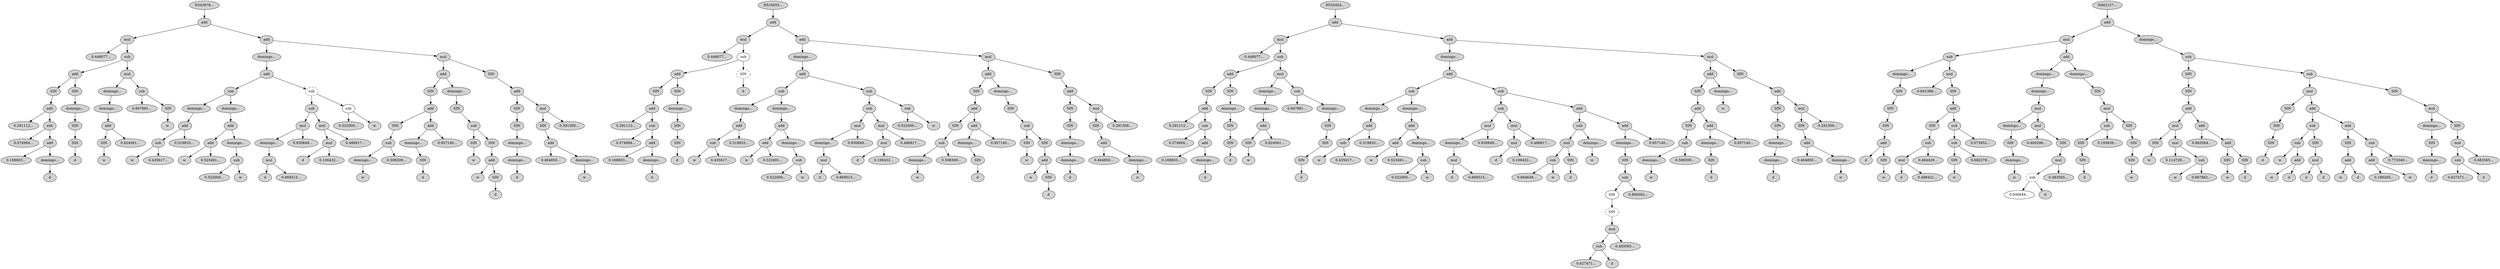 digraph Population_9 {
N343978[ style="filled"  label="N343978..."];
N343978 -> N343979;
N343979[ style="filled"  label="add"];
N343979 -> N343980;
N343980[ style="filled"  label="mul"];
N343980 -> N343981;
N343981[ style="filled"  label="0.448077..."];
N343980 -> N343983;
N343983[ style="filled"  label="sub"];
N343983 -> N343984;
N343984[ style="filled"  label="add"];
N343984 -> N343985;
N343985[ style="filled"  label="SIN"];
N343985 -> N343986;
N343986[ style="filled"  label="add"];
N343986 -> N343987;
N343987[ style="filled"  label="0.291112..."];
N343986 -> N343988;
N343988[ style="filled"  label="sub"];
N343988 -> N343989;
N343989[ style="filled"  label="0.574994..."];
N343988 -> N343990;
N343990[ style="filled"  label="add"];
N343990 -> N343991;
N343991[ style="filled"  label="0.168603..."];
N343990 -> N343992;
N343992[ style="filled"  label="domingo..."];
N343992 -> N343993;
N343993[ style="filled"  label="d"];
N343984 -> N343994;
N343994[ style="filled"  label="SIN"];
N343994 -> N343995;
N343995[ style="filled"  label="domingo..."];
N343995 -> N343996;
N343996[ style="filled"  label="SIN"];
N343996 -> N343997;
N343997[ style="filled"  label="SIN"];
N343997 -> N343998;
N343998[ style="filled"  label="d"];
N343983 -> N343999;
N343999[ style="filled"  label="mul"];
N343999 -> N344000;
N344000[ style="filled"  label="domingo..."];
N344000 -> N344001;
N344001[ style="filled"  label="domingo..."];
N344001 -> N344002;
N344002[ style="filled"  label="add"];
N344002 -> N344003;
N344003[ style="filled"  label="SIN"];
N344003 -> N344004;
N344004[ style="filled"  label="w"];
N344002 -> N344005;
N344005[ style="filled"  label="0.624061..."];
N343999 -> N344006;
N344006[ style="filled"  label="sub"];
N344006 -> N344007;
N344007[ style="filled"  label="0.847881..."];
N344006 -> N344008;
N344008[ style="filled"  label="SIN"];
N344008 -> N344009;
N344009[ style="filled"  label="w"];
N343979 -> N344010;
N344010[ style="filled"  label="add"];
N344010 -> N344011;
N344011[ style="filled"  label="domingo..."];
N344011 -> N344012;
N344012[ style="filled"  label="add"];
N344012 -> N344013;
N344013[ style="filled"  label="sub"];
N344013 -> N344014;
N344014[ style="filled"  label="domingo..."];
N344014 -> N344015;
N344015[ style="filled"  label="add"];
N344015 -> N344016;
N344016[ style="filled"  label="sub"];
N344016 -> N344017;
N344017[ style="filled"  label="w"];
N344016 -> N344018;
N344018[ style="filled"  label="0.435617..."];
N344015 -> N344019;
N344019[ style="filled"  label="0.319833..."];
N344013 -> N344020;
N344020[ style="filled"  label="domingo..."];
N344020 -> N344021;
N344021[ style="filled"  label="add"];
N344021 -> N344022;
N344022[ style="filled"  label="add"];
N344022 -> N344023;
N344023[ style="filled"  label="w"];
N344022 -> N344024;
N344024[ style="filled"  label="0.523491..."];
N344021 -> N344025;
N344025[ style="filled"  label="domingo..."];
N344025 -> N344026;
N344026[ style="filled"  label="sub"];
N344026 -> N344027;
N344027[ style="filled"  label="0.522000..."];
N344026 -> N344028;
N344028[ style="filled"  label="w"];
N344012 -> N344029;
N344029[ style="dashed"  label="sub"];
N344029 -> N344030;
N344030[ style="filled"  label="sub"];
N344030 -> N344031;
N344031[ style="filled"  label="mul"];
N344031 -> N344032;
N344032[ style="filled"  label="domingo..."];
N344032 -> N344033;
N344033[ style="filled"  label="mul"];
N344033 -> N344034;
N344034[ style="filled"  label="d"];
N344033 -> N344035;
N344035[ style="filled"  label="0.869515..."];
N344031 -> N344036;
N344036[ style="filled"  label="0.930849..."];
N344030 -> N344037;
N344037[ style="filled"  label="mul"];
N344037 -> N344038;
N344038[ style="filled"  label="mul"];
N344038 -> N344039;
N344039[ style="filled"  label="d"];
N344038 -> N344040;
N344040[ style="filled"  label="0.106432..."];
N344037 -> N344041;
N344041[ style="filled"  label="0.486817..."];
N344029 -> N343908;
N343908[ style="solid"  label="sub"];
N343908 -> N343909;
N343909[ style="filled"  label="0.522000..."];
N343908 -> N343910;
N343910[ style="filled"  label="w"];
N344010 -> N344058;
N344058[ style="filled"  label="mul"];
N344058 -> N344059;
N344059[ style="filled"  label="add"];
N344059 -> N344060;
N344060[ style="filled"  label="SIN"];
N344060 -> N344061;
N344061[ style="filled"  label="add"];
N344061 -> N344062;
N344062[ style="filled"  label="SIN"];
N344062 -> N344063;
N344063[ style="filled"  label="sub"];
N344063 -> N344064;
N344064[ style="filled"  label="domingo..."];
N344064 -> N344065;
N344065[ style="filled"  label="w"];
N344063 -> N344066;
N344066[ style="filled"  label="0.508309..."];
N344061 -> N344067;
N344067[ style="filled"  label="add"];
N344067 -> N344068;
N344068[ style="filled"  label="domingo..."];
N344068 -> N344069;
N344069[ style="filled"  label="SIN"];
N344069 -> N344070;
N344070[ style="filled"  label="d"];
N344067 -> N344071;
N344071[ style="filled"  label="0.957140..."];
N344059 -> N344072;
N344072[ style="filled"  label="domingo..."];
N344072 -> N344073;
N344073[ style="filled"  label="SIN"];
N344073 -> N344074;
N344074[ style="filled"  label="sub"];
N344074 -> N344075;
N344075[ style="filled"  label="SIN"];
N344075 -> N344076;
N344076[ style="filled"  label="w"];
N344074 -> N344077;
N344077[ style="filled"  label="SIN"];
N344077 -> N344078;
N344078[ style="filled"  label="add"];
N344078 -> N344079;
N344079[ style="filled"  label="w"];
N344078 -> N344080;
N344080[ style="filled"  label="SIN"];
N344080 -> N344081;
N344081[ style="filled"  label="d"];
N344058 -> N344082;
N344082[ style="filled"  label="SIN"];
N344082 -> N344083;
N344083[ style="filled"  label="add"];
N344083 -> N344084;
N344084[ style="filled"  label="SIN"];
N344084 -> N344085;
N344085[ style="filled"  label="SIN"];
N344085 -> N344086;
N344086[ style="filled"  label="domingo..."];
N344086 -> N344087;
N344087[ style="filled"  label="domingo..."];
N344087 -> N344088;
N344088[ style="filled"  label="d"];
N344083 -> N344089;
N344089[ style="filled"  label="mul"];
N344089 -> N344090;
N344090[ style="filled"  label="SIN"];
N344090 -> N344091;
N344091[ style="filled"  label="add"];
N344091 -> N344092;
N344092[ style="filled"  label="0.464850..."];
N344091 -> N344093;
N344093[ style="filled"  label="domingo..."];
N344093 -> N344094;
N344094[ style="filled"  label="w"];
N344089 -> N344095;
N344095[ style="filled"  label="0.291309..."];

N525653[ style="filled"  label="N525653..."];
N525653 -> N525654;
N525654[ style="filled"  label="add"];
N525654 -> N525655;
N525655[ style="filled"  label="mul"];
N525655 -> N525656;
N525656[ style="filled"  label="0.448077..."];
N525655 -> N525657;
N525657[ style="solid"  label="sub"];
N525657 -> N525658;
N525658[ style="filled"  label="add"];
N525658 -> N525659;
N525659[ style="filled"  label="SIN"];
N525659 -> N525660;
N525660[ style="filled"  label="add"];
N525660 -> N525661;
N525661[ style="filled"  label="0.291112..."];
N525660 -> N525662;
N525662[ style="filled"  label="sub"];
N525662 -> N525663;
N525663[ style="filled"  label="0.574994..."];
N525662 -> N525664;
N525664[ style="filled"  label="add"];
N525664 -> N525665;
N525665[ style="filled"  label="0.168603..."];
N525664 -> N525666;
N525666[ style="filled"  label="domingo..."];
N525666 -> N525667;
N525667[ style="filled"  label="d"];
N525658 -> N525668;
N525668[ style="filled"  label="SIN"];
N525668 -> N525669;
N525669[ style="filled"  label="domingo..."];
N525669 -> N525670;
N525670[ style="filled"  label="SIN"];
N525670 -> N525671;
N525671[ style="filled"  label="SIN"];
N525671 -> N525672;
N525672[ style="filled"  label="d"];
N525657 -> N525853;
N525853[ style="dashed"  label="SIN"];
N525853 -> N525854;
N525854[ style="filled"  label="d"];
N525654 -> N525684;
N525684[ style="filled"  label="add"];
N525684 -> N525685;
N525685[ style="filled"  label="domingo..."];
N525685 -> N525686;
N525686[ style="filled"  label="add"];
N525686 -> N525687;
N525687[ style="filled"  label="sub"];
N525687 -> N525688;
N525688[ style="filled"  label="domingo..."];
N525688 -> N525689;
N525689[ style="filled"  label="add"];
N525689 -> N525690;
N525690[ style="filled"  label="sub"];
N525690 -> N525691;
N525691[ style="filled"  label="w"];
N525690 -> N525692;
N525692[ style="filled"  label="0.435617..."];
N525689 -> N525693;
N525693[ style="filled"  label="0.319833..."];
N525687 -> N525694;
N525694[ style="filled"  label="domingo..."];
N525694 -> N525695;
N525695[ style="filled"  label="add"];
N525695 -> N525696;
N525696[ style="filled"  label="add"];
N525696 -> N525697;
N525697[ style="filled"  label="w"];
N525696 -> N525698;
N525698[ style="filled"  label="0.523491..."];
N525695 -> N525699;
N525699[ style="filled"  label="domingo..."];
N525699 -> N525700;
N525700[ style="filled"  label="sub"];
N525700 -> N525701;
N525701[ style="filled"  label="0.522000..."];
N525700 -> N525702;
N525702[ style="filled"  label="w"];
N525686 -> N525703;
N525703[ style="filled"  label="sub"];
N525703 -> N525704;
N525704[ style="filled"  label="sub"];
N525704 -> N525705;
N525705[ style="filled"  label="mul"];
N525705 -> N525706;
N525706[ style="filled"  label="domingo..."];
N525706 -> N525707;
N525707[ style="filled"  label="mul"];
N525707 -> N525708;
N525708[ style="filled"  label="d"];
N525707 -> N525709;
N525709[ style="filled"  label="0.869515..."];
N525705 -> N525710;
N525710[ style="filled"  label="0.930849..."];
N525704 -> N525711;
N525711[ style="filled"  label="mul"];
N525711 -> N525712;
N525712[ style="filled"  label="mul"];
N525712 -> N525713;
N525713[ style="filled"  label="d"];
N525712 -> N525714;
N525714[ style="filled"  label="0.106432..."];
N525711 -> N525715;
N525715[ style="filled"  label="0.486817..."];
N525703 -> N525716;
N525716[ style="filled"  label="sub"];
N525716 -> N525717;
N525717[ style="filled"  label="0.522000..."];
N525716 -> N525718;
N525718[ style="filled"  label="w"];
N525684 -> N525719;
N525719[ style="filled"  label="mul"];
N525719 -> N525720;
N525720[ style="filled"  label="add"];
N525720 -> N525721;
N525721[ style="filled"  label="SIN"];
N525721 -> N525722;
N525722[ style="filled"  label="add"];
N525722 -> N525723;
N525723[ style="filled"  label="SIN"];
N525723 -> N525724;
N525724[ style="filled"  label="sub"];
N525724 -> N525725;
N525725[ style="filled"  label="domingo..."];
N525725 -> N525726;
N525726[ style="filled"  label="w"];
N525724 -> N525727;
N525727[ style="filled"  label="0.508309..."];
N525722 -> N525728;
N525728[ style="filled"  label="add"];
N525728 -> N525729;
N525729[ style="filled"  label="domingo..."];
N525729 -> N525730;
N525730[ style="filled"  label="SIN"];
N525730 -> N525731;
N525731[ style="filled"  label="d"];
N525728 -> N525732;
N525732[ style="filled"  label="0.957140..."];
N525720 -> N525733;
N525733[ style="filled"  label="domingo..."];
N525733 -> N525734;
N525734[ style="filled"  label="SIN"];
N525734 -> N525735;
N525735[ style="filled"  label="sub"];
N525735 -> N525736;
N525736[ style="filled"  label="SIN"];
N525736 -> N525737;
N525737[ style="filled"  label="w"];
N525735 -> N525738;
N525738[ style="filled"  label="SIN"];
N525738 -> N525739;
N525739[ style="filled"  label="add"];
N525739 -> N525740;
N525740[ style="filled"  label="w"];
N525739 -> N525741;
N525741[ style="filled"  label="SIN"];
N525741 -> N525742;
N525742[ style="filled"  label="d"];
N525719 -> N525743;
N525743[ style="filled"  label="SIN"];
N525743 -> N525744;
N525744[ style="filled"  label="add"];
N525744 -> N525745;
N525745[ style="filled"  label="SIN"];
N525745 -> N525746;
N525746[ style="filled"  label="SIN"];
N525746 -> N525747;
N525747[ style="filled"  label="domingo..."];
N525747 -> N525748;
N525748[ style="filled"  label="domingo..."];
N525748 -> N525749;
N525749[ style="filled"  label="d"];
N525744 -> N525750;
N525750[ style="filled"  label="mul"];
N525750 -> N525751;
N525751[ style="filled"  label="SIN"];
N525751 -> N525752;
N525752[ style="filled"  label="add"];
N525752 -> N525753;
N525753[ style="filled"  label="0.464850..."];
N525752 -> N525754;
N525754[ style="filled"  label="domingo..."];
N525754 -> N525755;
N525755[ style="filled"  label="w"];
N525750 -> N525756;
N525756[ style="filled"  label="0.291309..."];

N526454[ style="filled"  label="N526454..."];
N526454 -> N526455;
N526455[ style="filled"  label="add"];
N526455 -> N526456;
N526456[ style="filled"  label="mul"];
N526456 -> N526457;
N526457[ style="filled"  label="0.448077..."];
N526456 -> N526458;
N526458[ style="filled"  label="sub"];
N526458 -> N526459;
N526459[ style="filled"  label="add"];
N526459 -> N526460;
N526460[ style="filled"  label="SIN"];
N526460 -> N526461;
N526461[ style="filled"  label="add"];
N526461 -> N526462;
N526462[ style="filled"  label="0.291112..."];
N526461 -> N526463;
N526463[ style="filled"  label="sub"];
N526463 -> N526464;
N526464[ style="filled"  label="0.574994..."];
N526463 -> N526465;
N526465[ style="filled"  label="add"];
N526465 -> N526466;
N526466[ style="filled"  label="0.168603..."];
N526465 -> N526467;
N526467[ style="filled"  label="domingo..."];
N526467 -> N526468;
N526468[ style="filled"  label="d"];
N526459 -> N526469;
N526469[ style="filled"  label="SIN"];
N526469 -> N526470;
N526470[ style="filled"  label="domingo..."];
N526470 -> N526471;
N526471[ style="filled"  label="SIN"];
N526471 -> N526472;
N526472[ style="filled"  label="SIN"];
N526472 -> N526473;
N526473[ style="filled"  label="d"];
N526458 -> N526474;
N526474[ style="filled"  label="mul"];
N526474 -> N526475;
N526475[ style="filled"  label="domingo..."];
N526475 -> N526476;
N526476[ style="filled"  label="domingo..."];
N526476 -> N526477;
N526477[ style="filled"  label="add"];
N526477 -> N526478;
N526478[ style="filled"  label="SIN"];
N526478 -> N526479;
N526479[ style="filled"  label="w"];
N526477 -> N526480;
N526480[ style="filled"  label="0.624061..."];
N526474 -> N526481;
N526481[ style="filled"  label="sub"];
N526481 -> N526482;
N526482[ style="filled"  label="0.847881..."];
N526481 -> N526483;
N526483[ style="filled"  label="domingo..."];
N526483 -> N526484;
N526484[ style="filled"  label="SIN"];
N526484 -> N526485;
N526485[ style="filled"  label="SIN"];
N526485 -> N526486;
N526486[ style="filled"  label="SIN"];
N526486 -> N526487;
N526487[ style="filled"  label="d"];
N526455 -> N526488;
N526488[ style="filled"  label="add"];
N526488 -> N526489;
N526489[ style="filled"  label="domingo..."];
N526489 -> N526490;
N526490[ style="filled"  label="add"];
N526490 -> N526491;
N526491[ style="filled"  label="sub"];
N526491 -> N526492;
N526492[ style="filled"  label="domingo..."];
N526492 -> N526493;
N526493[ style="filled"  label="add"];
N526493 -> N526494;
N526494[ style="filled"  label="sub"];
N526494 -> N526495;
N526495[ style="filled"  label="w"];
N526494 -> N526496;
N526496[ style="filled"  label="0.435617..."];
N526493 -> N526497;
N526497[ style="filled"  label="0.319833..."];
N526491 -> N526498;
N526498[ style="filled"  label="domingo..."];
N526498 -> N526499;
N526499[ style="filled"  label="add"];
N526499 -> N526500;
N526500[ style="filled"  label="add"];
N526500 -> N526501;
N526501[ style="filled"  label="w"];
N526500 -> N526502;
N526502[ style="filled"  label="0.523491..."];
N526499 -> N526503;
N526503[ style="filled"  label="domingo..."];
N526503 -> N526504;
N526504[ style="filled"  label="sub"];
N526504 -> N526505;
N526505[ style="filled"  label="0.522000..."];
N526504 -> N526506;
N526506[ style="filled"  label="w"];
N526490 -> N526507;
N526507[ style="filled"  label="sub"];
N526507 -> N526508;
N526508[ style="filled"  label="sub"];
N526508 -> N526509;
N526509[ style="filled"  label="mul"];
N526509 -> N526510;
N526510[ style="filled"  label="domingo..."];
N526510 -> N526511;
N526511[ style="filled"  label="mul"];
N526511 -> N526512;
N526512[ style="filled"  label="d"];
N526511 -> N526513;
N526513[ style="filled"  label="0.869515..."];
N526509 -> N526514;
N526514[ style="filled"  label="0.930849..."];
N526508 -> N526515;
N526515[ style="filled"  label="mul"];
N526515 -> N526516;
N526516[ style="filled"  label="mul"];
N526516 -> N526517;
N526517[ style="filled"  label="d"];
N526516 -> N526518;
N526518[ style="filled"  label="0.106432..."];
N526515 -> N526519;
N526519[ style="filled"  label="0.486817..."];
N526507 -> N526520;
N526520[ style="filled"  label="add"];
N526520 -> N526521;
N526521[ style="filled"  label="sub"];
N526521 -> N526522;
N526522[ style="filled"  label="mul"];
N526522 -> N526523;
N526523[ style="filled"  label="sub"];
N526523 -> N526524;
N526524[ style="filled"  label="0.694649..."];
N526523 -> N526525;
N526525[ style="filled"  label="w"];
N526522 -> N526526;
N526526[ style="filled"  label="SIN"];
N526526 -> N526527;
N526527[ style="filled"  label="d"];
N526521 -> N526528;
N526528[ style="filled"  label="domingo..."];
N526528 -> N526529;
N526529[ style="filled"  label="w"];
N526520 -> N526530;
N526530[ style="filled"  label="add"];
N526530 -> N526531;
N526531[ style="filled"  label="domingo..."];
N526531 -> N526532;
N526532[ style="filled"  label="SIN"];
N526532 -> N526533;
N526533[ style="filled"  label="sub"];
N526533 -> N526534;
N526534[ style="solid"  label="SIN"];
N526534 -> N526584;
N526584[ style="dashed"  label="SIN"];
N526584 -> N526585;
N526585[ style="filled"  label="mul"];
N526585 -> N526586;
N526586[ style="filled"  label="sub"];
N526586 -> N526587;
N526587[ style="filled"  label="0.627471..."];
N526586 -> N526588;
N526588[ style="filled"  label="d"];
N526585 -> N526589;
N526589[ style="filled"  label="0.483565..."];
N526533 -> N526537;
N526537[ style="filled"  label="0.800302..."];
N526530 -> N526538;
N526538[ style="filled"  label="0.957140..."];
N526488 -> N526539;
N526539[ style="filled"  label="mul"];
N526539 -> N526540;
N526540[ style="filled"  label="add"];
N526540 -> N526541;
N526541[ style="filled"  label="SIN"];
N526541 -> N526542;
N526542[ style="filled"  label="add"];
N526542 -> N526543;
N526543[ style="filled"  label="SIN"];
N526543 -> N526544;
N526544[ style="filled"  label="sub"];
N526544 -> N526545;
N526545[ style="filled"  label="domingo..."];
N526545 -> N526546;
N526546[ style="filled"  label="w"];
N526544 -> N526547;
N526547[ style="filled"  label="0.508309..."];
N526542 -> N526548;
N526548[ style="filled"  label="add"];
N526548 -> N526549;
N526549[ style="filled"  label="domingo..."];
N526549 -> N526550;
N526550[ style="filled"  label="SIN"];
N526550 -> N526551;
N526551[ style="filled"  label="d"];
N526548 -> N526552;
N526552[ style="filled"  label="0.957140..."];
N526540 -> N526553;
N526553[ style="filled"  label="domingo..."];
N526553 -> N526554;
N526554[ style="filled"  label="w"];
N526539 -> N526555;
N526555[ style="filled"  label="SIN"];
N526555 -> N526556;
N526556[ style="filled"  label="add"];
N526556 -> N526557;
N526557[ style="filled"  label="SIN"];
N526557 -> N526558;
N526558[ style="filled"  label="SIN"];
N526558 -> N526559;
N526559[ style="filled"  label="domingo..."];
N526559 -> N526560;
N526560[ style="filled"  label="domingo..."];
N526560 -> N526561;
N526561[ style="filled"  label="d"];
N526556 -> N526562;
N526562[ style="filled"  label="mul"];
N526562 -> N526563;
N526563[ style="filled"  label="SIN"];
N526563 -> N526564;
N526564[ style="filled"  label="add"];
N526564 -> N526565;
N526565[ style="filled"  label="0.464850..."];
N526564 -> N526566;
N526566[ style="filled"  label="domingo..."];
N526566 -> N526567;
N526567[ style="filled"  label="w"];
N526562 -> N526568;
N526568[ style="filled"  label="0.291309..."];

N402127[ style="filled"  label="N402127..."];
N402127 -> N402128;
N402128[ style="filled"  label="add"];
N402128 -> N402129;
N402129[ style="filled"  label="mul"];
N402129 -> N402130;
N402130[ style="filled"  label="sub"];
N402130 -> N402131;
N402131[ style="filled"  label="domingo..."];
N402131 -> N402132;
N402132[ style="filled"  label="SIN"];
N402132 -> N402133;
N402133[ style="filled"  label="SIN"];
N402133 -> N402134;
N402134[ style="filled"  label="SIN"];
N402134 -> N402135;
N402135[ style="filled"  label="add"];
N402135 -> N402136;
N402136[ style="filled"  label="d"];
N402135 -> N402137;
N402137[ style="filled"  label="SIN"];
N402137 -> N402138;
N402138[ style="filled"  label="w"];
N402130 -> N402139;
N402139[ style="filled"  label="mul"];
N402139 -> N402140;
N402140[ style="filled"  label="0.841386..."];
N402139 -> N402141;
N402141[ style="filled"  label="SIN"];
N402141 -> N402142;
N402142[ style="filled"  label="add"];
N402142 -> N402143;
N402143[ style="filled"  label="SIN"];
N402143 -> N402144;
N402144[ style="filled"  label="sub"];
N402144 -> N402145;
N402145[ style="filled"  label="mul"];
N402145 -> N402146;
N402146[ style="filled"  label="d"];
N402145 -> N402147;
N402147[ style="filled"  label="0.488421..."];
N402144 -> N402148;
N402148[ style="filled"  label="0.464429..."];
N402142 -> N402149;
N402149[ style="filled"  label="sub"];
N402149 -> N402150;
N402150[ style="filled"  label="sub"];
N402150 -> N402151;
N402151[ style="filled"  label="SIN"];
N402151 -> N402152;
N402152[ style="filled"  label="w"];
N402150 -> N402153;
N402153[ style="filled"  label="0.682278..."];
N402149 -> N402154;
N402154[ style="filled"  label="0.073952..."];
N402129 -> N402155;
N402155[ style="filled"  label="add"];
N402155 -> N402156;
N402156[ style="filled"  label="domingo..."];
N402156 -> N402157;
N402157[ style="filled"  label="domingo..."];
N402157 -> N402158;
N402158[ style="filled"  label="mul"];
N402158 -> N402159;
N402159[ style="filled"  label="domingo..."];
N402159 -> N402160;
N402160[ style="filled"  label="SIN"];
N402160 -> N402161;
N402161[ style="filled"  label="domingo..."];
N402161 -> N402162;
N402162[ style="filled"  label="w"];
N402158 -> N402163;
N402163[ style="filled"  label="mul"];
N402163 -> N402164;
N402164[ style="filled"  label="0.600296..."];
N402163 -> N402165;
N402165[ style="filled"  label="SIN"];
N402165 -> N402166;
N402166[ style="filled"  label="mul"];
N402166 -> N402167;
N402167[ style="dashed"  label="sub"];
N402167 -> N402080;
N402080[ style="solid"  label="0.930849..."];
N402167 -> N402169;
N402169[ style="filled"  label="d"];
N402166 -> N402170;
N402170[ style="filled"  label="0.483565..."];
N402155 -> N402171;
N402171[ style="filled"  label="domingo..."];
N402171 -> N402172;
N402172[ style="filled"  label="SIN"];
N402172 -> N402173;
N402173[ style="filled"  label="mul"];
N402173 -> N402174;
N402174[ style="filled"  label="sub"];
N402174 -> N402175;
N402175[ style="filled"  label="SIN"];
N402175 -> N402176;
N402176[ style="filled"  label="SIN"];
N402176 -> N402177;
N402177[ style="filled"  label="d"];
N402174 -> N402178;
N402178[ style="filled"  label="0.193639..."];
N402173 -> N402179;
N402179[ style="filled"  label="SIN"];
N402179 -> N402180;
N402180[ style="filled"  label="SIN"];
N402180 -> N402181;
N402181[ style="filled"  label="SIN"];
N402181 -> N402182;
N402182[ style="filled"  label="w"];
N402128 -> N402183;
N402183[ style="filled"  label="domingo..."];
N402183 -> N402184;
N402184[ style="filled"  label="sub"];
N402184 -> N402185;
N402185[ style="filled"  label="SIN"];
N402185 -> N402186;
N402186[ style="filled"  label="SIN"];
N402186 -> N402187;
N402187[ style="filled"  label="add"];
N402187 -> N402188;
N402188[ style="filled"  label="mul"];
N402188 -> N402189;
N402189[ style="filled"  label="SIN"];
N402189 -> N402190;
N402190[ style="filled"  label="w"];
N402188 -> N402191;
N402191[ style="filled"  label="mul"];
N402191 -> N402192;
N402192[ style="filled"  label="0.114728..."];
N402191 -> N402193;
N402193[ style="filled"  label="sub"];
N402193 -> N402194;
N402194[ style="filled"  label="w"];
N402193 -> N402195;
N402195[ style="filled"  label="0.967862..."];
N402187 -> N402196;
N402196[ style="filled"  label="add"];
N402196 -> N402197;
N402197[ style="filled"  label="0.663564..."];
N402196 -> N402198;
N402198[ style="filled"  label="add"];
N402198 -> N402199;
N402199[ style="filled"  label="SIN"];
N402199 -> N402200;
N402200[ style="filled"  label="w"];
N402198 -> N402201;
N402201[ style="filled"  label="SIN"];
N402201 -> N402202;
N402202[ style="filled"  label="d"];
N402184 -> N402203;
N402203[ style="filled"  label="sub"];
N402203 -> N402204;
N402204[ style="filled"  label="mul"];
N402204 -> N402205;
N402205[ style="filled"  label="SIN"];
N402205 -> N402206;
N402206[ style="filled"  label="SIN"];
N402206 -> N402207;
N402207[ style="filled"  label="SIN"];
N402207 -> N402208;
N402208[ style="filled"  label="d"];
N402204 -> N402209;
N402209[ style="filled"  label="add"];
N402209 -> N402210;
N402210[ style="filled"  label="sub"];
N402210 -> N402211;
N402211[ style="filled"  label="sub"];
N402211 -> N402212;
N402212[ style="filled"  label="w"];
N402211 -> N402213;
N402213[ style="filled"  label="add"];
N402213 -> N402214;
N402214[ style="filled"  label="w"];
N402213 -> N402215;
N402215[ style="filled"  label="d"];
N402210 -> N402216;
N402216[ style="filled"  label="SIN"];
N402216 -> N402217;
N402217[ style="filled"  label="mul"];
N402217 -> N402218;
N402218[ style="filled"  label="d"];
N402217 -> N402219;
N402219[ style="filled"  label="d"];
N402209 -> N402220;
N402220[ style="filled"  label="add"];
N402220 -> N402221;
N402221[ style="filled"  label="SIN"];
N402221 -> N402222;
N402222[ style="filled"  label="add"];
N402222 -> N402223;
N402223[ style="filled"  label="w"];
N402222 -> N402224;
N402224[ style="filled"  label="d"];
N402220 -> N402225;
N402225[ style="filled"  label="sub"];
N402225 -> N402226;
N402226[ style="filled"  label="add"];
N402226 -> N402227;
N402227[ style="filled"  label="0.186265..."];
N402226 -> N402228;
N402228[ style="filled"  label="w"];
N402225 -> N402229;
N402229[ style="filled"  label="0.773340..."];
N402203 -> N402230;
N402230[ style="filled"  label="SIN"];
N402230 -> N402231;
N402231[ style="filled"  label="mul"];
N402231 -> N402232;
N402232[ style="filled"  label="domingo..."];
N402232 -> N402233;
N402233[ style="filled"  label="SIN"];
N402233 -> N402234;
N402234[ style="filled"  label="domingo..."];
N402234 -> N402235;
N402235[ style="filled"  label="d"];
N402231 -> N402236;
N402236[ style="filled"  label="SIN"];
N402236 -> N402237;
N402237[ style="filled"  label="mul"];
N402237 -> N402238;
N402238[ style="filled"  label="sub"];
N402238 -> N402239;
N402239[ style="filled"  label="0.627471..."];
N402238 -> N402240;
N402240[ style="filled"  label="d"];
N402237 -> N402241;
N402241[ style="filled"  label="0.483565..."];

}
